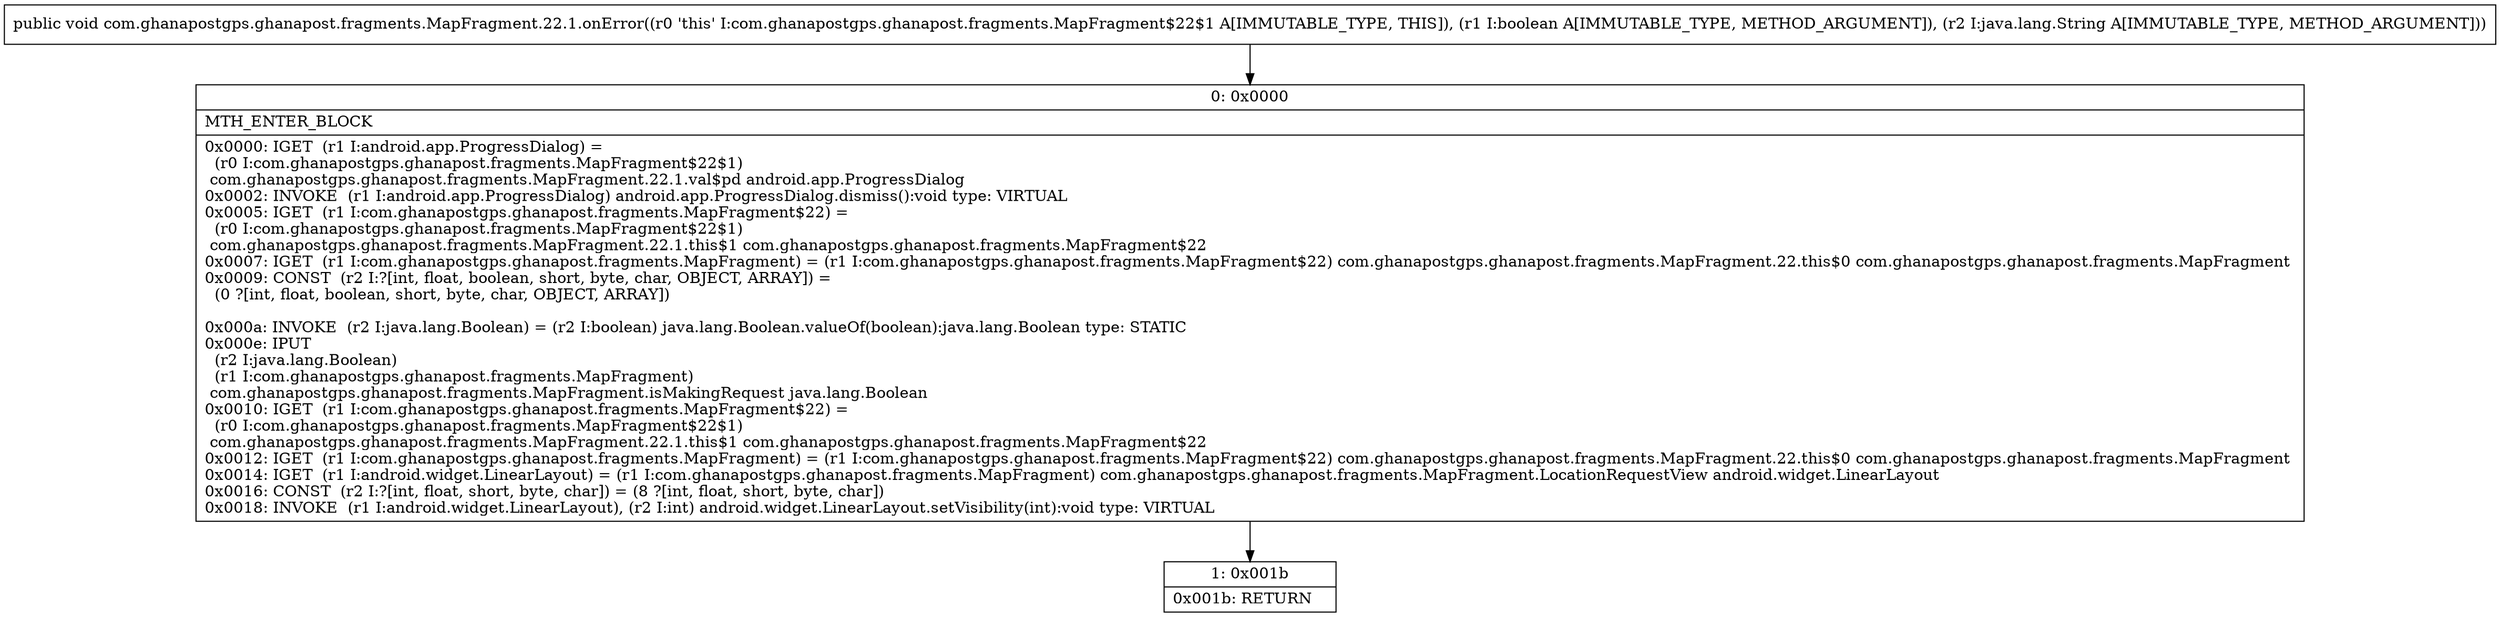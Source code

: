 digraph "CFG forcom.ghanapostgps.ghanapost.fragments.MapFragment.22.1.onError(ZLjava\/lang\/String;)V" {
Node_0 [shape=record,label="{0\:\ 0x0000|MTH_ENTER_BLOCK\l|0x0000: IGET  (r1 I:android.app.ProgressDialog) = \l  (r0 I:com.ghanapostgps.ghanapost.fragments.MapFragment$22$1)\l com.ghanapostgps.ghanapost.fragments.MapFragment.22.1.val$pd android.app.ProgressDialog \l0x0002: INVOKE  (r1 I:android.app.ProgressDialog) android.app.ProgressDialog.dismiss():void type: VIRTUAL \l0x0005: IGET  (r1 I:com.ghanapostgps.ghanapost.fragments.MapFragment$22) = \l  (r0 I:com.ghanapostgps.ghanapost.fragments.MapFragment$22$1)\l com.ghanapostgps.ghanapost.fragments.MapFragment.22.1.this$1 com.ghanapostgps.ghanapost.fragments.MapFragment$22 \l0x0007: IGET  (r1 I:com.ghanapostgps.ghanapost.fragments.MapFragment) = (r1 I:com.ghanapostgps.ghanapost.fragments.MapFragment$22) com.ghanapostgps.ghanapost.fragments.MapFragment.22.this$0 com.ghanapostgps.ghanapost.fragments.MapFragment \l0x0009: CONST  (r2 I:?[int, float, boolean, short, byte, char, OBJECT, ARRAY]) = \l  (0 ?[int, float, boolean, short, byte, char, OBJECT, ARRAY])\l \l0x000a: INVOKE  (r2 I:java.lang.Boolean) = (r2 I:boolean) java.lang.Boolean.valueOf(boolean):java.lang.Boolean type: STATIC \l0x000e: IPUT  \l  (r2 I:java.lang.Boolean)\l  (r1 I:com.ghanapostgps.ghanapost.fragments.MapFragment)\l com.ghanapostgps.ghanapost.fragments.MapFragment.isMakingRequest java.lang.Boolean \l0x0010: IGET  (r1 I:com.ghanapostgps.ghanapost.fragments.MapFragment$22) = \l  (r0 I:com.ghanapostgps.ghanapost.fragments.MapFragment$22$1)\l com.ghanapostgps.ghanapost.fragments.MapFragment.22.1.this$1 com.ghanapostgps.ghanapost.fragments.MapFragment$22 \l0x0012: IGET  (r1 I:com.ghanapostgps.ghanapost.fragments.MapFragment) = (r1 I:com.ghanapostgps.ghanapost.fragments.MapFragment$22) com.ghanapostgps.ghanapost.fragments.MapFragment.22.this$0 com.ghanapostgps.ghanapost.fragments.MapFragment \l0x0014: IGET  (r1 I:android.widget.LinearLayout) = (r1 I:com.ghanapostgps.ghanapost.fragments.MapFragment) com.ghanapostgps.ghanapost.fragments.MapFragment.LocationRequestView android.widget.LinearLayout \l0x0016: CONST  (r2 I:?[int, float, short, byte, char]) = (8 ?[int, float, short, byte, char]) \l0x0018: INVOKE  (r1 I:android.widget.LinearLayout), (r2 I:int) android.widget.LinearLayout.setVisibility(int):void type: VIRTUAL \l}"];
Node_1 [shape=record,label="{1\:\ 0x001b|0x001b: RETURN   \l}"];
MethodNode[shape=record,label="{public void com.ghanapostgps.ghanapost.fragments.MapFragment.22.1.onError((r0 'this' I:com.ghanapostgps.ghanapost.fragments.MapFragment$22$1 A[IMMUTABLE_TYPE, THIS]), (r1 I:boolean A[IMMUTABLE_TYPE, METHOD_ARGUMENT]), (r2 I:java.lang.String A[IMMUTABLE_TYPE, METHOD_ARGUMENT])) }"];
MethodNode -> Node_0;
Node_0 -> Node_1;
}

